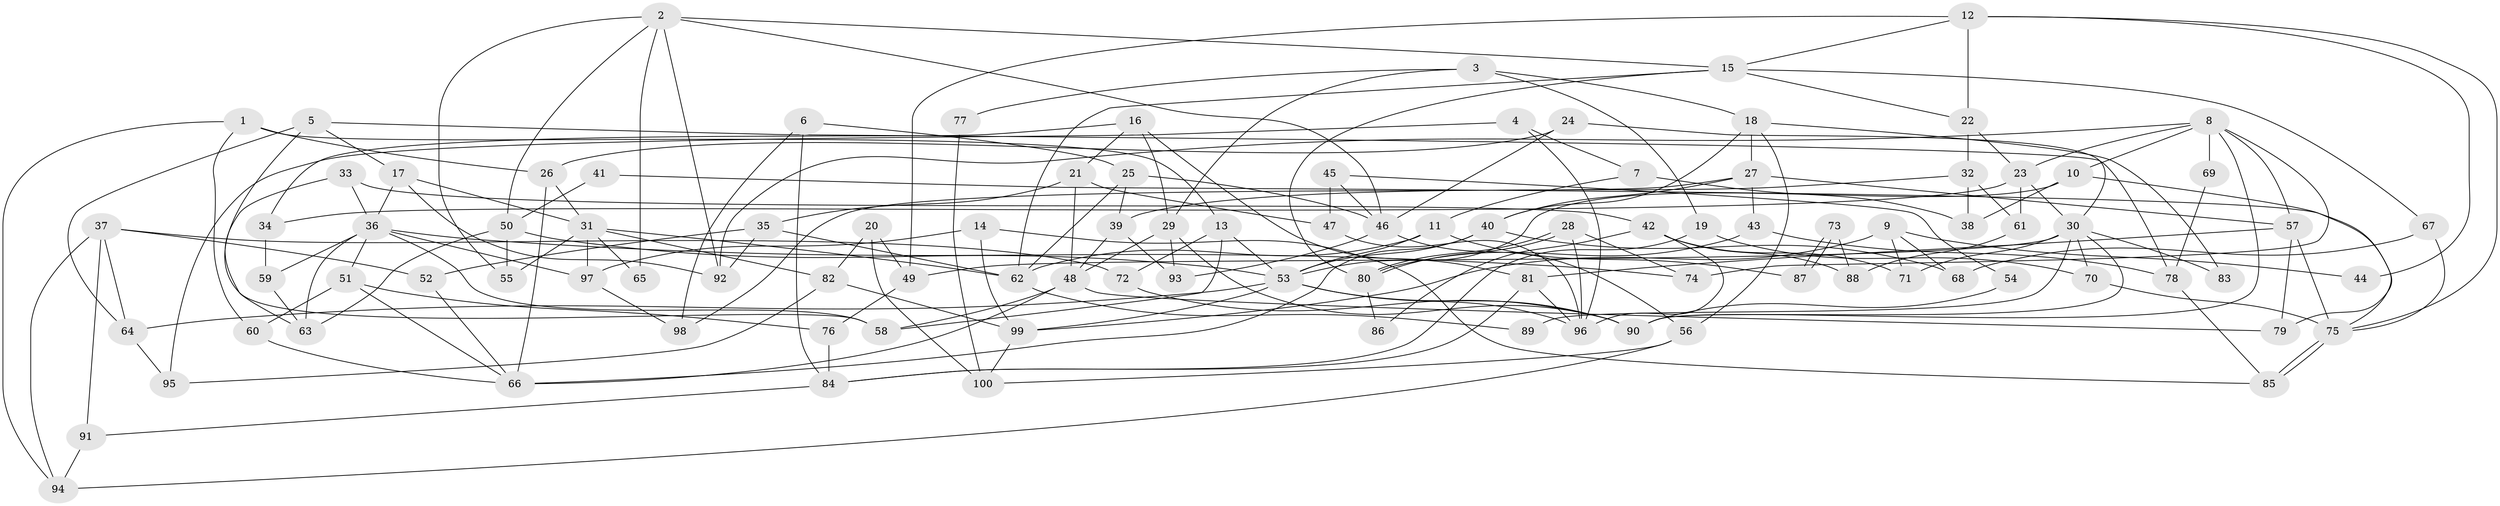 // coarse degree distribution, {3: 0.2857142857142857, 8: 0.04285714285714286, 6: 0.07142857142857142, 10: 0.02857142857142857, 4: 0.2857142857142857, 12: 0.02857142857142857, 11: 0.014285714285714285, 5: 0.08571428571428572, 9: 0.02857142857142857, 2: 0.11428571428571428, 1: 0.014285714285714285}
// Generated by graph-tools (version 1.1) at 2025/50/03/04/25 22:50:50]
// undirected, 100 vertices, 200 edges
graph export_dot {
  node [color=gray90,style=filled];
  1;
  2;
  3;
  4;
  5;
  6;
  7;
  8;
  9;
  10;
  11;
  12;
  13;
  14;
  15;
  16;
  17;
  18;
  19;
  20;
  21;
  22;
  23;
  24;
  25;
  26;
  27;
  28;
  29;
  30;
  31;
  32;
  33;
  34;
  35;
  36;
  37;
  38;
  39;
  40;
  41;
  42;
  43;
  44;
  45;
  46;
  47;
  48;
  49;
  50;
  51;
  52;
  53;
  54;
  55;
  56;
  57;
  58;
  59;
  60;
  61;
  62;
  63;
  64;
  65;
  66;
  67;
  68;
  69;
  70;
  71;
  72;
  73;
  74;
  75;
  76;
  77;
  78;
  79;
  80;
  81;
  82;
  83;
  84;
  85;
  86;
  87;
  88;
  89;
  90;
  91;
  92;
  93;
  94;
  95;
  96;
  97;
  98;
  99;
  100;
  1 -- 94;
  1 -- 26;
  1 -- 13;
  1 -- 60;
  2 -- 46;
  2 -- 50;
  2 -- 15;
  2 -- 55;
  2 -- 65;
  2 -- 92;
  3 -- 29;
  3 -- 18;
  3 -- 19;
  3 -- 77;
  4 -- 95;
  4 -- 96;
  4 -- 7;
  5 -- 58;
  5 -- 17;
  5 -- 64;
  5 -- 78;
  6 -- 84;
  6 -- 98;
  6 -- 25;
  7 -- 11;
  7 -- 38;
  8 -- 23;
  8 -- 57;
  8 -- 10;
  8 -- 69;
  8 -- 74;
  8 -- 90;
  8 -- 92;
  9 -- 68;
  9 -- 99;
  9 -- 44;
  9 -- 71;
  10 -- 79;
  10 -- 38;
  10 -- 53;
  11 -- 62;
  11 -- 53;
  11 -- 87;
  12 -- 75;
  12 -- 15;
  12 -- 22;
  12 -- 44;
  12 -- 49;
  13 -- 53;
  13 -- 58;
  13 -- 72;
  14 -- 97;
  14 -- 99;
  14 -- 85;
  15 -- 22;
  15 -- 62;
  15 -- 67;
  15 -- 80;
  16 -- 29;
  16 -- 21;
  16 -- 34;
  16 -- 81;
  17 -- 36;
  17 -- 92;
  17 -- 31;
  18 -- 27;
  18 -- 40;
  18 -- 56;
  18 -- 83;
  19 -- 84;
  19 -- 70;
  20 -- 82;
  20 -- 49;
  20 -- 100;
  21 -- 35;
  21 -- 48;
  21 -- 47;
  22 -- 32;
  22 -- 23;
  23 -- 30;
  23 -- 34;
  23 -- 61;
  24 -- 30;
  24 -- 26;
  24 -- 46;
  25 -- 62;
  25 -- 39;
  25 -- 46;
  26 -- 66;
  26 -- 31;
  27 -- 43;
  27 -- 40;
  27 -- 57;
  27 -- 98;
  28 -- 96;
  28 -- 80;
  28 -- 80;
  28 -- 74;
  29 -- 90;
  29 -- 93;
  29 -- 48;
  30 -- 90;
  30 -- 71;
  30 -- 49;
  30 -- 70;
  30 -- 83;
  30 -- 89;
  31 -- 55;
  31 -- 62;
  31 -- 65;
  31 -- 82;
  31 -- 97;
  32 -- 38;
  32 -- 39;
  32 -- 61;
  33 -- 63;
  33 -- 36;
  33 -- 42;
  34 -- 59;
  35 -- 92;
  35 -- 62;
  35 -- 52;
  36 -- 74;
  36 -- 51;
  36 -- 58;
  36 -- 59;
  36 -- 63;
  36 -- 97;
  37 -- 94;
  37 -- 64;
  37 -- 52;
  37 -- 72;
  37 -- 91;
  39 -- 48;
  39 -- 93;
  40 -- 53;
  40 -- 66;
  40 -- 68;
  41 -- 75;
  41 -- 50;
  42 -- 96;
  42 -- 71;
  42 -- 86;
  42 -- 88;
  43 -- 80;
  43 -- 78;
  45 -- 47;
  45 -- 46;
  45 -- 54;
  46 -- 56;
  46 -- 93;
  47 -- 96;
  48 -- 58;
  48 -- 66;
  48 -- 79;
  49 -- 76;
  50 -- 53;
  50 -- 63;
  50 -- 55;
  51 -- 66;
  51 -- 60;
  51 -- 76;
  52 -- 66;
  53 -- 90;
  53 -- 64;
  53 -- 96;
  53 -- 99;
  54 -- 90;
  56 -- 94;
  56 -- 100;
  57 -- 75;
  57 -- 79;
  57 -- 81;
  59 -- 63;
  60 -- 66;
  61 -- 88;
  62 -- 89;
  64 -- 95;
  67 -- 75;
  67 -- 68;
  69 -- 78;
  70 -- 75;
  72 -- 90;
  73 -- 88;
  73 -- 87;
  73 -- 87;
  75 -- 85;
  75 -- 85;
  76 -- 84;
  77 -- 100;
  78 -- 85;
  80 -- 86;
  81 -- 84;
  81 -- 96;
  82 -- 99;
  82 -- 95;
  84 -- 91;
  91 -- 94;
  97 -- 98;
  99 -- 100;
}
